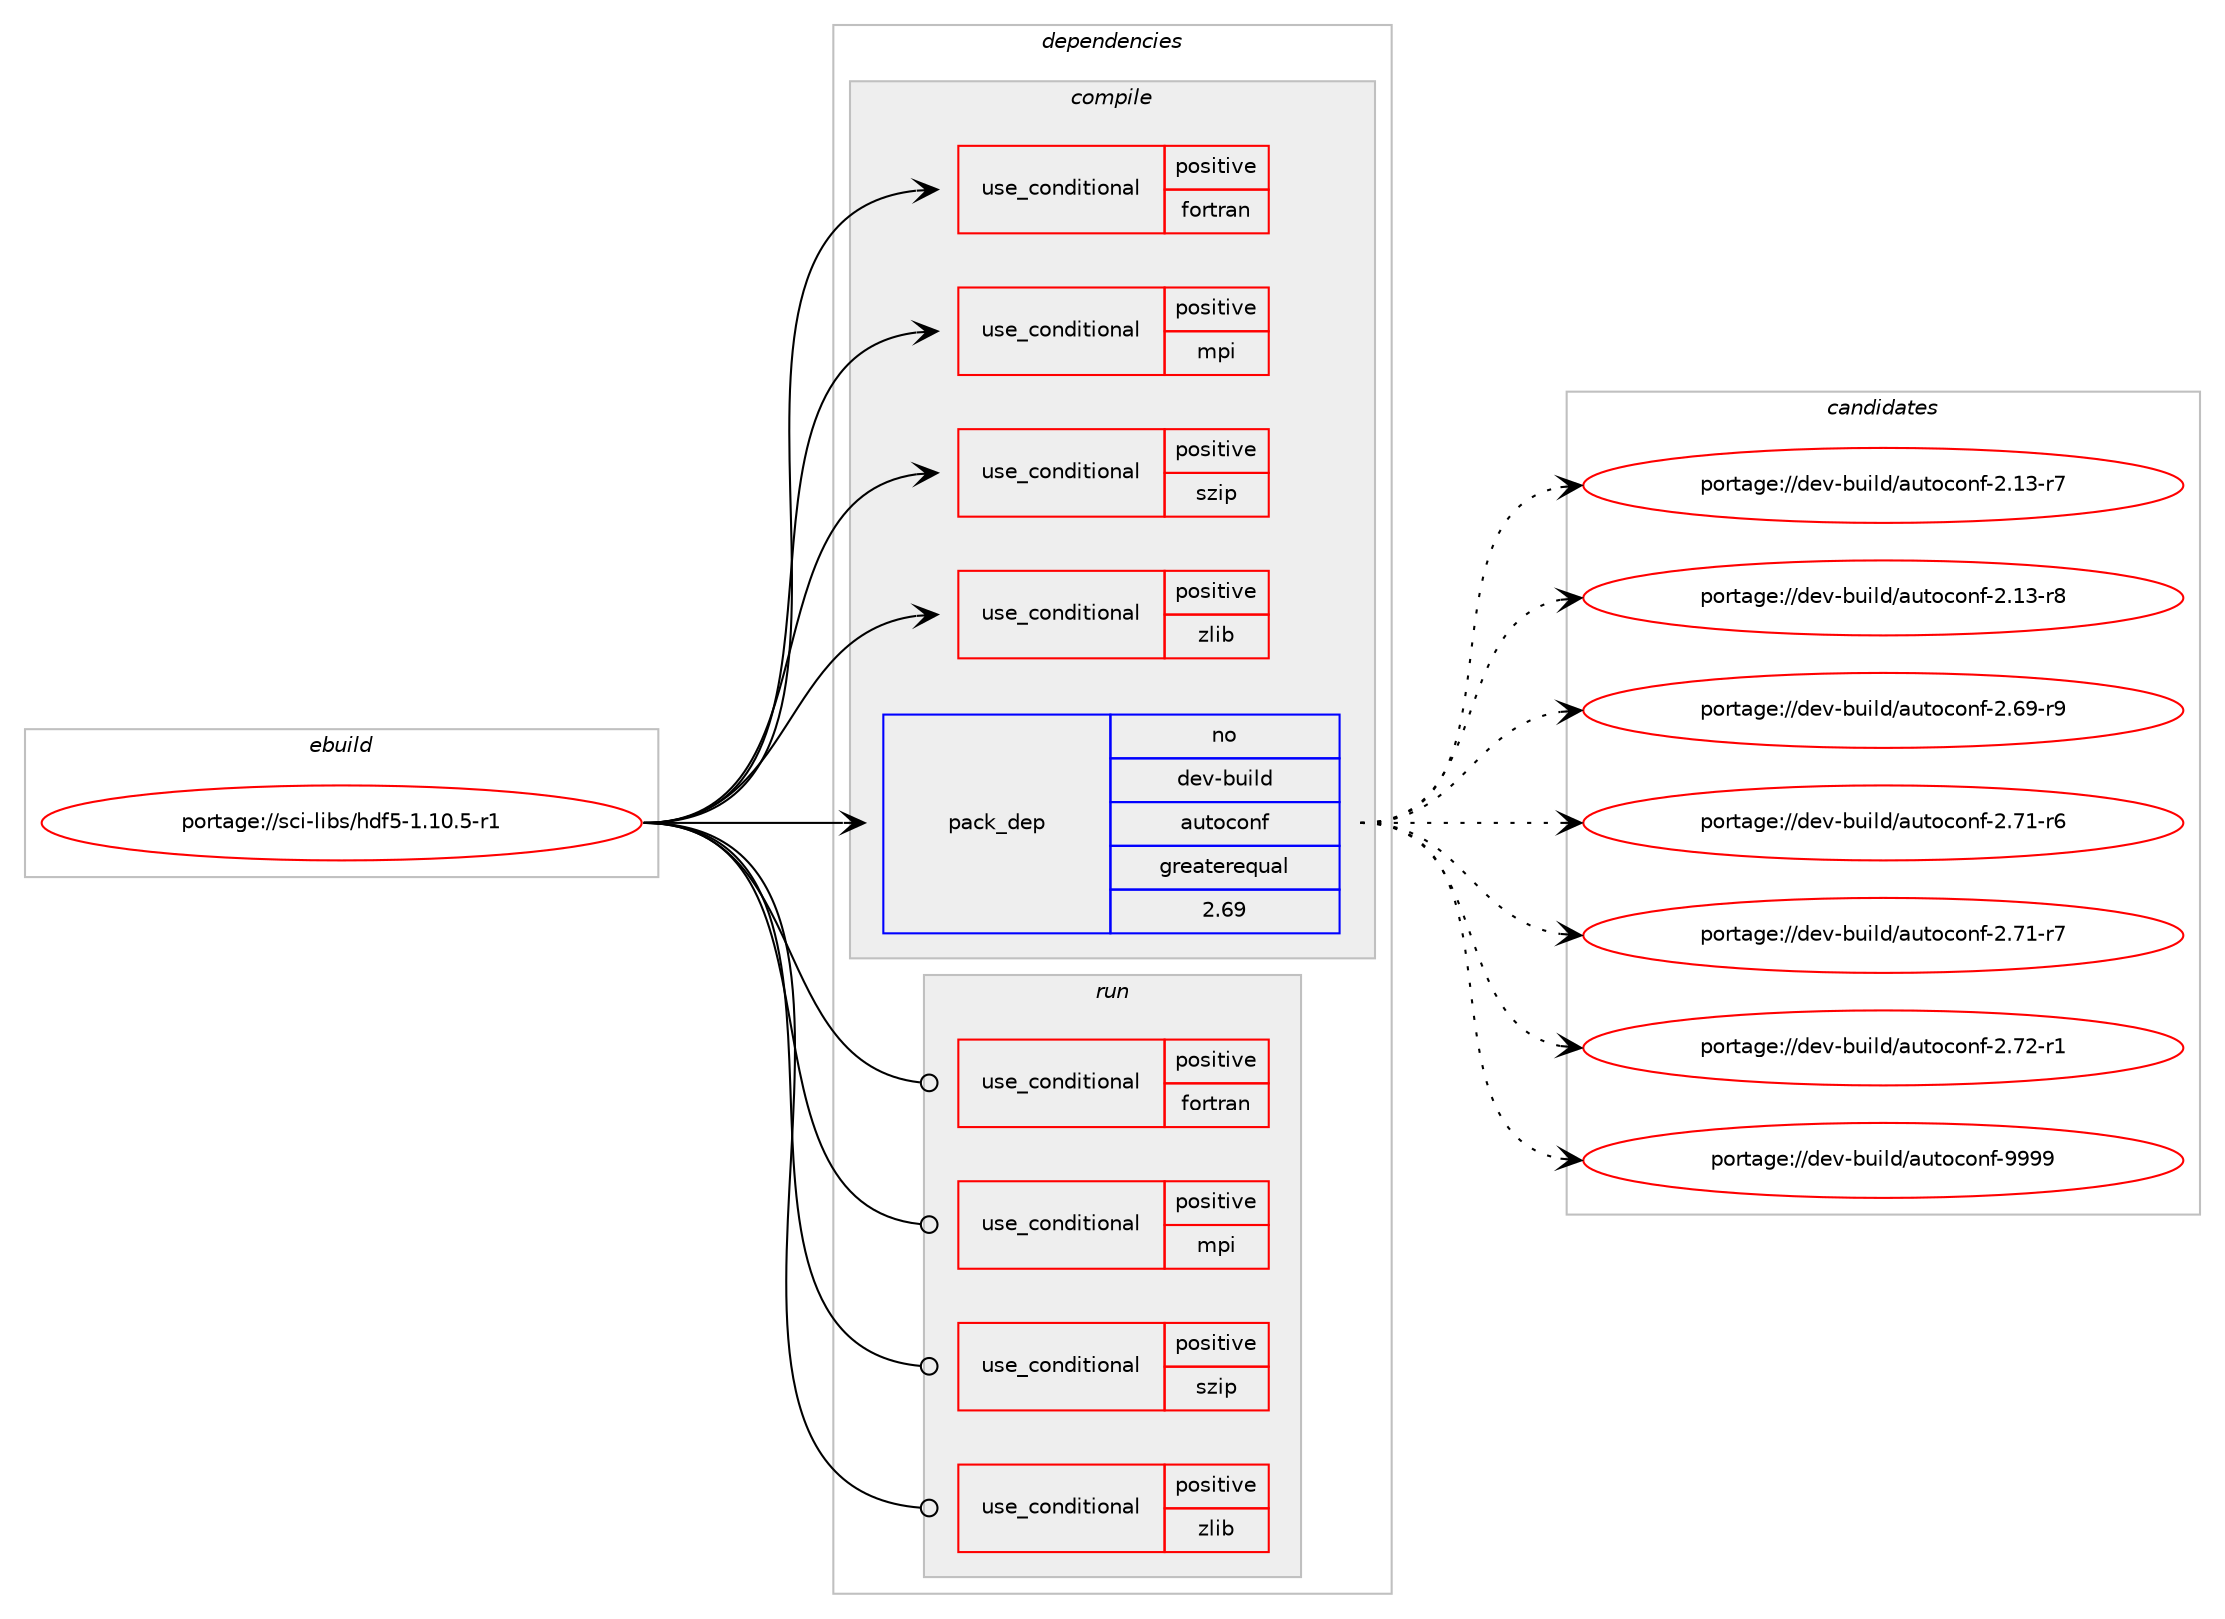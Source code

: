 digraph prolog {

# *************
# Graph options
# *************

newrank=true;
concentrate=true;
compound=true;
graph [rankdir=LR,fontname=Helvetica,fontsize=10,ranksep=1.5];#, ranksep=2.5, nodesep=0.2];
edge  [arrowhead=vee];
node  [fontname=Helvetica,fontsize=10];

# **********
# The ebuild
# **********

subgraph cluster_leftcol {
color=gray;
rank=same;
label=<<i>ebuild</i>>;
id [label="portage://sci-libs/hdf5-1.10.5-r1", color=red, width=4, href="../sci-libs/hdf5-1.10.5-r1.svg"];
}

# ****************
# The dependencies
# ****************

subgraph cluster_midcol {
color=gray;
label=<<i>dependencies</i>>;
subgraph cluster_compile {
fillcolor="#eeeeee";
style=filled;
label=<<i>compile</i>>;
subgraph cond8112 {
dependency11312 [label=<<TABLE BORDER="0" CELLBORDER="1" CELLSPACING="0" CELLPADDING="4"><TR><TD ROWSPAN="3" CELLPADDING="10">use_conditional</TD></TR><TR><TD>positive</TD></TR><TR><TD>fortran</TD></TR></TABLE>>, shape=none, color=red];
# *** BEGIN UNKNOWN DEPENDENCY TYPE (TODO) ***
# dependency11312 -> package_dependency(portage://sci-libs/hdf5-1.10.5-r1,install,no,virtual,fortran,none,[,,],[],[])
# *** END UNKNOWN DEPENDENCY TYPE (TODO) ***

}
id:e -> dependency11312:w [weight=20,style="solid",arrowhead="vee"];
subgraph cond8113 {
dependency11313 [label=<<TABLE BORDER="0" CELLBORDER="1" CELLSPACING="0" CELLPADDING="4"><TR><TD ROWSPAN="3" CELLPADDING="10">use_conditional</TD></TR><TR><TD>positive</TD></TR><TR><TD>mpi</TD></TR></TABLE>>, shape=none, color=red];
# *** BEGIN UNKNOWN DEPENDENCY TYPE (TODO) ***
# dependency11313 -> package_dependency(portage://sci-libs/hdf5-1.10.5-r1,install,no,virtual,mpi,none,[,,],[],[use(enable(romio),none)])
# *** END UNKNOWN DEPENDENCY TYPE (TODO) ***

}
id:e -> dependency11313:w [weight=20,style="solid",arrowhead="vee"];
subgraph cond8114 {
dependency11314 [label=<<TABLE BORDER="0" CELLBORDER="1" CELLSPACING="0" CELLPADDING="4"><TR><TD ROWSPAN="3" CELLPADDING="10">use_conditional</TD></TR><TR><TD>positive</TD></TR><TR><TD>szip</TD></TR></TABLE>>, shape=none, color=red];
# *** BEGIN UNKNOWN DEPENDENCY TYPE (TODO) ***
# dependency11314 -> package_dependency(portage://sci-libs/hdf5-1.10.5-r1,install,no,virtual,szip,none,[,,],[],[])
# *** END UNKNOWN DEPENDENCY TYPE (TODO) ***

}
id:e -> dependency11314:w [weight=20,style="solid",arrowhead="vee"];
subgraph cond8115 {
dependency11315 [label=<<TABLE BORDER="0" CELLBORDER="1" CELLSPACING="0" CELLPADDING="4"><TR><TD ROWSPAN="3" CELLPADDING="10">use_conditional</TD></TR><TR><TD>positive</TD></TR><TR><TD>zlib</TD></TR></TABLE>>, shape=none, color=red];
# *** BEGIN UNKNOWN DEPENDENCY TYPE (TODO) ***
# dependency11315 -> package_dependency(portage://sci-libs/hdf5-1.10.5-r1,install,no,sys-libs,zlib,none,[,,],[slot(0),equal],[])
# *** END UNKNOWN DEPENDENCY TYPE (TODO) ***

}
id:e -> dependency11315:w [weight=20,style="solid",arrowhead="vee"];
subgraph pack3092 {
dependency11316 [label=<<TABLE BORDER="0" CELLBORDER="1" CELLSPACING="0" CELLPADDING="4" WIDTH="220"><TR><TD ROWSPAN="6" CELLPADDING="30">pack_dep</TD></TR><TR><TD WIDTH="110">no</TD></TR><TR><TD>dev-build</TD></TR><TR><TD>autoconf</TD></TR><TR><TD>greaterequal</TD></TR><TR><TD>2.69</TD></TR></TABLE>>, shape=none, color=blue];
}
id:e -> dependency11316:w [weight=20,style="solid",arrowhead="vee"];
# *** BEGIN UNKNOWN DEPENDENCY TYPE (TODO) ***
# id -> package_dependency(portage://sci-libs/hdf5-1.10.5-r1,install,no,dev-build,libtool,none,[,,],[slot(2)],[])
# *** END UNKNOWN DEPENDENCY TYPE (TODO) ***

}
subgraph cluster_compileandrun {
fillcolor="#eeeeee";
style=filled;
label=<<i>compile and run</i>>;
}
subgraph cluster_run {
fillcolor="#eeeeee";
style=filled;
label=<<i>run</i>>;
subgraph cond8116 {
dependency11317 [label=<<TABLE BORDER="0" CELLBORDER="1" CELLSPACING="0" CELLPADDING="4"><TR><TD ROWSPAN="3" CELLPADDING="10">use_conditional</TD></TR><TR><TD>positive</TD></TR><TR><TD>fortran</TD></TR></TABLE>>, shape=none, color=red];
# *** BEGIN UNKNOWN DEPENDENCY TYPE (TODO) ***
# dependency11317 -> package_dependency(portage://sci-libs/hdf5-1.10.5-r1,run,no,virtual,fortran,none,[,,],[],[])
# *** END UNKNOWN DEPENDENCY TYPE (TODO) ***

}
id:e -> dependency11317:w [weight=20,style="solid",arrowhead="odot"];
subgraph cond8117 {
dependency11318 [label=<<TABLE BORDER="0" CELLBORDER="1" CELLSPACING="0" CELLPADDING="4"><TR><TD ROWSPAN="3" CELLPADDING="10">use_conditional</TD></TR><TR><TD>positive</TD></TR><TR><TD>mpi</TD></TR></TABLE>>, shape=none, color=red];
# *** BEGIN UNKNOWN DEPENDENCY TYPE (TODO) ***
# dependency11318 -> package_dependency(portage://sci-libs/hdf5-1.10.5-r1,run,no,virtual,mpi,none,[,,],[],[use(enable(romio),none)])
# *** END UNKNOWN DEPENDENCY TYPE (TODO) ***

}
id:e -> dependency11318:w [weight=20,style="solid",arrowhead="odot"];
subgraph cond8118 {
dependency11319 [label=<<TABLE BORDER="0" CELLBORDER="1" CELLSPACING="0" CELLPADDING="4"><TR><TD ROWSPAN="3" CELLPADDING="10">use_conditional</TD></TR><TR><TD>positive</TD></TR><TR><TD>szip</TD></TR></TABLE>>, shape=none, color=red];
# *** BEGIN UNKNOWN DEPENDENCY TYPE (TODO) ***
# dependency11319 -> package_dependency(portage://sci-libs/hdf5-1.10.5-r1,run,no,virtual,szip,none,[,,],[],[])
# *** END UNKNOWN DEPENDENCY TYPE (TODO) ***

}
id:e -> dependency11319:w [weight=20,style="solid",arrowhead="odot"];
subgraph cond8119 {
dependency11320 [label=<<TABLE BORDER="0" CELLBORDER="1" CELLSPACING="0" CELLPADDING="4"><TR><TD ROWSPAN="3" CELLPADDING="10">use_conditional</TD></TR><TR><TD>positive</TD></TR><TR><TD>zlib</TD></TR></TABLE>>, shape=none, color=red];
# *** BEGIN UNKNOWN DEPENDENCY TYPE (TODO) ***
# dependency11320 -> package_dependency(portage://sci-libs/hdf5-1.10.5-r1,run,no,sys-libs,zlib,none,[,,],[slot(0),equal],[])
# *** END UNKNOWN DEPENDENCY TYPE (TODO) ***

}
id:e -> dependency11320:w [weight=20,style="solid",arrowhead="odot"];
}
}

# **************
# The candidates
# **************

subgraph cluster_choices {
rank=same;
color=gray;
label=<<i>candidates</i>>;

subgraph choice3092 {
color=black;
nodesep=1;
choice100101118459811710510810047971171161119911111010245504649514511455 [label="portage://dev-build/autoconf-2.13-r7", color=red, width=4,href="../dev-build/autoconf-2.13-r7.svg"];
choice100101118459811710510810047971171161119911111010245504649514511456 [label="portage://dev-build/autoconf-2.13-r8", color=red, width=4,href="../dev-build/autoconf-2.13-r8.svg"];
choice100101118459811710510810047971171161119911111010245504654574511457 [label="portage://dev-build/autoconf-2.69-r9", color=red, width=4,href="../dev-build/autoconf-2.69-r9.svg"];
choice100101118459811710510810047971171161119911111010245504655494511454 [label="portage://dev-build/autoconf-2.71-r6", color=red, width=4,href="../dev-build/autoconf-2.71-r6.svg"];
choice100101118459811710510810047971171161119911111010245504655494511455 [label="portage://dev-build/autoconf-2.71-r7", color=red, width=4,href="../dev-build/autoconf-2.71-r7.svg"];
choice100101118459811710510810047971171161119911111010245504655504511449 [label="portage://dev-build/autoconf-2.72-r1", color=red, width=4,href="../dev-build/autoconf-2.72-r1.svg"];
choice10010111845981171051081004797117116111991111101024557575757 [label="portage://dev-build/autoconf-9999", color=red, width=4,href="../dev-build/autoconf-9999.svg"];
dependency11316:e -> choice100101118459811710510810047971171161119911111010245504649514511455:w [style=dotted,weight="100"];
dependency11316:e -> choice100101118459811710510810047971171161119911111010245504649514511456:w [style=dotted,weight="100"];
dependency11316:e -> choice100101118459811710510810047971171161119911111010245504654574511457:w [style=dotted,weight="100"];
dependency11316:e -> choice100101118459811710510810047971171161119911111010245504655494511454:w [style=dotted,weight="100"];
dependency11316:e -> choice100101118459811710510810047971171161119911111010245504655494511455:w [style=dotted,weight="100"];
dependency11316:e -> choice100101118459811710510810047971171161119911111010245504655504511449:w [style=dotted,weight="100"];
dependency11316:e -> choice10010111845981171051081004797117116111991111101024557575757:w [style=dotted,weight="100"];
}
}

}
